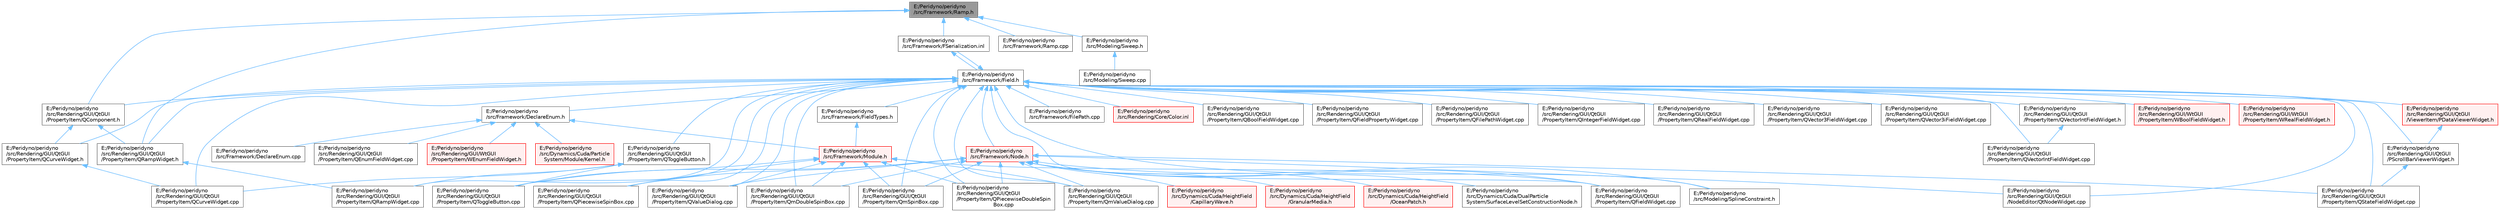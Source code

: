 digraph "E:/Peridyno/peridyno/src/Framework/Ramp.h"
{
 // LATEX_PDF_SIZE
  bgcolor="transparent";
  edge [fontname=Helvetica,fontsize=10,labelfontname=Helvetica,labelfontsize=10];
  node [fontname=Helvetica,fontsize=10,shape=box,height=0.2,width=0.4];
  Node1 [id="Node000001",label="E:/Peridyno/peridyno\l/src/Framework/Ramp.h",height=0.2,width=0.4,color="gray40", fillcolor="grey60", style="filled", fontcolor="black",tooltip=" "];
  Node1 -> Node2 [id="edge1_Node000001_Node000002",dir="back",color="steelblue1",style="solid",tooltip=" "];
  Node2 [id="Node000002",label="E:/Peridyno/peridyno\l/src/Framework/FSerialization.inl",height=0.2,width=0.4,color="grey40", fillcolor="white", style="filled",URL="$_f_serialization_8inl.html",tooltip=" "];
  Node2 -> Node3 [id="edge2_Node000002_Node000003",dir="back",color="steelblue1",style="solid",tooltip=" "];
  Node3 [id="Node000003",label="E:/Peridyno/peridyno\l/src/Framework/Field.h",height=0.2,width=0.4,color="grey40", fillcolor="white", style="filled",URL="$_field_8h.html",tooltip=" "];
  Node3 -> Node4 [id="edge3_Node000003_Node000004",dir="back",color="steelblue1",style="solid",tooltip=" "];
  Node4 [id="Node000004",label="E:/Peridyno/peridyno\l/src/Framework/DeclareEnum.h",height=0.2,width=0.4,color="grey40", fillcolor="white", style="filled",URL="$_declare_enum_8h.html",tooltip=" "];
  Node4 -> Node5 [id="edge4_Node000004_Node000005",dir="back",color="steelblue1",style="solid",tooltip=" "];
  Node5 [id="Node000005",label="E:/Peridyno/peridyno\l/src/Dynamics/Cuda/Particle\lSystem/Module/Kernel.h",height=0.2,width=0.4,color="red", fillcolor="#FFF0F0", style="filled",URL="$_kernel_8h.html",tooltip=" "];
  Node4 -> Node34 [id="edge5_Node000004_Node000034",dir="back",color="steelblue1",style="solid",tooltip=" "];
  Node34 [id="Node000034",label="E:/Peridyno/peridyno\l/src/Framework/DeclareEnum.cpp",height=0.2,width=0.4,color="grey40", fillcolor="white", style="filled",URL="$_declare_enum_8cpp.html",tooltip=" "];
  Node4 -> Node35 [id="edge6_Node000004_Node000035",dir="back",color="steelblue1",style="solid",tooltip=" "];
  Node35 [id="Node000035",label="E:/Peridyno/peridyno\l/src/Framework/Module.h",height=0.2,width=0.4,color="red", fillcolor="#FFF0F0", style="filled",URL="$_module_8h.html",tooltip=" "];
  Node35 -> Node199 [id="edge7_Node000035_Node000199",dir="back",color="steelblue1",style="solid",tooltip=" "];
  Node199 [id="Node000199",label="E:/Peridyno/peridyno\l/src/Rendering/GUI/QtGUI\l/PropertyItem/QFieldWidget.cpp",height=0.2,width=0.4,color="grey40", fillcolor="white", style="filled",URL="$_q_field_widget_8cpp.html",tooltip=" "];
  Node35 -> Node200 [id="edge8_Node000035_Node000200",dir="back",color="steelblue1",style="solid",tooltip=" "];
  Node200 [id="Node000200",label="E:/Peridyno/peridyno\l/src/Rendering/GUI/QtGUI\l/PropertyItem/QPiecewiseDoubleSpin\lBox.cpp",height=0.2,width=0.4,color="grey40", fillcolor="white", style="filled",URL="$_q_piecewise_double_spin_box_8cpp.html",tooltip=" "];
  Node35 -> Node201 [id="edge9_Node000035_Node000201",dir="back",color="steelblue1",style="solid",tooltip=" "];
  Node201 [id="Node000201",label="E:/Peridyno/peridyno\l/src/Rendering/GUI/QtGUI\l/PropertyItem/QPiecewiseSpinBox.cpp",height=0.2,width=0.4,color="grey40", fillcolor="white", style="filled",URL="$_q_piecewise_spin_box_8cpp.html",tooltip=" "];
  Node35 -> Node202 [id="edge10_Node000035_Node000202",dir="back",color="steelblue1",style="solid",tooltip=" "];
  Node202 [id="Node000202",label="E:/Peridyno/peridyno\l/src/Rendering/GUI/QtGUI\l/PropertyItem/QToggleButton.cpp",height=0.2,width=0.4,color="grey40", fillcolor="white", style="filled",URL="$_q_toggle_button_8cpp.html",tooltip=" "];
  Node35 -> Node203 [id="edge11_Node000035_Node000203",dir="back",color="steelblue1",style="solid",tooltip=" "];
  Node203 [id="Node000203",label="E:/Peridyno/peridyno\l/src/Rendering/GUI/QtGUI\l/PropertyItem/QValueDialog.cpp",height=0.2,width=0.4,color="grey40", fillcolor="white", style="filled",URL="$_q_value_dialog_8cpp.html",tooltip=" "];
  Node35 -> Node204 [id="edge12_Node000035_Node000204",dir="back",color="steelblue1",style="solid",tooltip=" "];
  Node204 [id="Node000204",label="E:/Peridyno/peridyno\l/src/Rendering/GUI/QtGUI\l/PropertyItem/QmDoubleSpinBox.cpp",height=0.2,width=0.4,color="grey40", fillcolor="white", style="filled",URL="$_qm_double_spin_box_8cpp.html",tooltip=" "];
  Node35 -> Node205 [id="edge13_Node000035_Node000205",dir="back",color="steelblue1",style="solid",tooltip=" "];
  Node205 [id="Node000205",label="E:/Peridyno/peridyno\l/src/Rendering/GUI/QtGUI\l/PropertyItem/QmSpinBox.cpp",height=0.2,width=0.4,color="grey40", fillcolor="white", style="filled",URL="$_qm_spin_box_8cpp.html",tooltip=" "];
  Node35 -> Node206 [id="edge14_Node000035_Node000206",dir="back",color="steelblue1",style="solid",tooltip=" "];
  Node206 [id="Node000206",label="E:/Peridyno/peridyno\l/src/Rendering/GUI/QtGUI\l/PropertyItem/QmValueDialog.cpp",height=0.2,width=0.4,color="grey40", fillcolor="white", style="filled",URL="$_qm_value_dialog_8cpp.html",tooltip=" "];
  Node4 -> Node537 [id="edge15_Node000004_Node000537",dir="back",color="steelblue1",style="solid",tooltip=" "];
  Node537 [id="Node000537",label="E:/Peridyno/peridyno\l/src/Rendering/GUI/QtGUI\l/PropertyItem/QEnumFieldWidget.cpp",height=0.2,width=0.4,color="grey40", fillcolor="white", style="filled",URL="$_q_enum_field_widget_8cpp.html",tooltip=" "];
  Node4 -> Node538 [id="edge16_Node000004_Node000538",dir="back",color="steelblue1",style="solid",tooltip=" "];
  Node538 [id="Node000538",label="E:/Peridyno/peridyno\l/src/Rendering/GUI/WtGUI\l/PropertyItem/WEnumFieldWidget.h",height=0.2,width=0.4,color="red", fillcolor="#FFF0F0", style="filled",URL="$_w_enum_field_widget_8h.html",tooltip=" "];
  Node3 -> Node2 [id="edge17_Node000003_Node000002",dir="back",color="steelblue1",style="solid",tooltip=" "];
  Node3 -> Node556 [id="edge18_Node000003_Node000556",dir="back",color="steelblue1",style="solid",tooltip=" "];
  Node556 [id="Node000556",label="E:/Peridyno/peridyno\l/src/Framework/FieldTypes.h",height=0.2,width=0.4,color="grey40", fillcolor="white", style="filled",URL="$_field_types_8h.html",tooltip=" "];
  Node556 -> Node35 [id="edge19_Node000556_Node000035",dir="back",color="steelblue1",style="solid",tooltip=" "];
  Node3 -> Node557 [id="edge20_Node000003_Node000557",dir="back",color="steelblue1",style="solid",tooltip=" "];
  Node557 [id="Node000557",label="E:/Peridyno/peridyno\l/src/Framework/FilePath.cpp",height=0.2,width=0.4,color="grey40", fillcolor="white", style="filled",URL="$_file_path_8cpp.html",tooltip=" "];
  Node3 -> Node248 [id="edge21_Node000003_Node000248",dir="back",color="steelblue1",style="solid",tooltip=" "];
  Node248 [id="Node000248",label="E:/Peridyno/peridyno\l/src/Framework/Node.h",height=0.2,width=0.4,color="red", fillcolor="#FFF0F0", style="filled",URL="$_node_8h.html",tooltip=" "];
  Node248 -> Node249 [id="edge22_Node000248_Node000249",dir="back",color="steelblue1",style="solid",tooltip=" "];
  Node249 [id="Node000249",label="E:/Peridyno/peridyno\l/src/Dynamics/Cuda/DualParticle\lSystem/SurfaceLevelSetConstructionNode.h",height=0.2,width=0.4,color="grey40", fillcolor="white", style="filled",URL="$_surface_level_set_construction_node_8h.html",tooltip=" "];
  Node248 -> Node250 [id="edge23_Node000248_Node000250",dir="back",color="steelblue1",style="solid",tooltip=" "];
  Node250 [id="Node000250",label="E:/Peridyno/peridyno\l/src/Dynamics/Cuda/HeightField\l/CapillaryWave.h",height=0.2,width=0.4,color="red", fillcolor="#FFF0F0", style="filled",URL="$_capillary_wave_8h.html",tooltip=" "];
  Node248 -> Node254 [id="edge24_Node000248_Node000254",dir="back",color="steelblue1",style="solid",tooltip=" "];
  Node254 [id="Node000254",label="E:/Peridyno/peridyno\l/src/Dynamics/Cuda/HeightField\l/GranularMedia.h",height=0.2,width=0.4,color="red", fillcolor="#FFF0F0", style="filled",URL="$_granular_media_8h.html",tooltip=" "];
  Node248 -> Node256 [id="edge25_Node000248_Node000256",dir="back",color="steelblue1",style="solid",tooltip=" "];
  Node256 [id="Node000256",label="E:/Peridyno/peridyno\l/src/Dynamics/Cuda/HeightField\l/OceanPatch.h",height=0.2,width=0.4,color="red", fillcolor="#FFF0F0", style="filled",URL="$_ocean_patch_8h.html",tooltip=" "];
  Node248 -> Node387 [id="edge26_Node000248_Node000387",dir="back",color="steelblue1",style="solid",tooltip=" "];
  Node387 [id="Node000387",label="E:/Peridyno/peridyno\l/src/Modeling/SplineConstraint.h",height=0.2,width=0.4,color="grey40", fillcolor="white", style="filled",URL="$_spline_constraint_8h.html",tooltip=" "];
  Node248 -> Node408 [id="edge27_Node000248_Node000408",dir="back",color="steelblue1",style="solid",tooltip=" "];
  Node408 [id="Node000408",label="E:/Peridyno/peridyno\l/src/Rendering/GUI/QtGUI\l/NodeEditor/QtNodeWidget.cpp",height=0.2,width=0.4,color="grey40", fillcolor="white", style="filled",URL="$_qt_node_widget_8cpp.html",tooltip=" "];
  Node248 -> Node199 [id="edge28_Node000248_Node000199",dir="back",color="steelblue1",style="solid",tooltip=" "];
  Node248 -> Node200 [id="edge29_Node000248_Node000200",dir="back",color="steelblue1",style="solid",tooltip=" "];
  Node248 -> Node201 [id="edge30_Node000248_Node000201",dir="back",color="steelblue1",style="solid",tooltip=" "];
  Node248 -> Node410 [id="edge31_Node000248_Node000410",dir="back",color="steelblue1",style="solid",tooltip=" "];
  Node410 [id="Node000410",label="E:/Peridyno/peridyno\l/src/Rendering/GUI/QtGUI\l/PropertyItem/QStateFieldWidget.cpp",height=0.2,width=0.4,color="grey40", fillcolor="white", style="filled",URL="$_q_state_field_widget_8cpp.html",tooltip=" "];
  Node248 -> Node202 [id="edge32_Node000248_Node000202",dir="back",color="steelblue1",style="solid",tooltip=" "];
  Node248 -> Node203 [id="edge33_Node000248_Node000203",dir="back",color="steelblue1",style="solid",tooltip=" "];
  Node248 -> Node204 [id="edge34_Node000248_Node000204",dir="back",color="steelblue1",style="solid",tooltip=" "];
  Node248 -> Node205 [id="edge35_Node000248_Node000205",dir="back",color="steelblue1",style="solid",tooltip=" "];
  Node248 -> Node206 [id="edge36_Node000248_Node000206",dir="back",color="steelblue1",style="solid",tooltip=" "];
  Node3 -> Node387 [id="edge37_Node000003_Node000387",dir="back",color="steelblue1",style="solid",tooltip=" "];
  Node3 -> Node558 [id="edge38_Node000003_Node000558",dir="back",color="steelblue1",style="solid",tooltip=" "];
  Node558 [id="Node000558",label="E:/Peridyno/peridyno\l/src/Rendering/Core/Color.inl",height=0.2,width=0.4,color="red", fillcolor="#FFF0F0", style="filled",URL="$_color_8inl.html",tooltip=" "];
  Node3 -> Node408 [id="edge39_Node000003_Node000408",dir="back",color="steelblue1",style="solid",tooltip=" "];
  Node3 -> Node471 [id="edge40_Node000003_Node000471",dir="back",color="steelblue1",style="solid",tooltip=" "];
  Node471 [id="Node000471",label="E:/Peridyno/peridyno\l/src/Rendering/GUI/QtGUI\l/PScrollBarViewerWidget.h",height=0.2,width=0.4,color="grey40", fillcolor="white", style="filled",URL="$_p_scroll_bar_viewer_widget_8h.html",tooltip=" "];
  Node471 -> Node410 [id="edge41_Node000471_Node000410",dir="back",color="steelblue1",style="solid",tooltip=" "];
  Node3 -> Node560 [id="edge42_Node000003_Node000560",dir="back",color="steelblue1",style="solid",tooltip=" "];
  Node560 [id="Node000560",label="E:/Peridyno/peridyno\l/src/Rendering/GUI/QtGUI\l/PropertyItem/QBoolFieldWidget.cpp",height=0.2,width=0.4,color="grey40", fillcolor="white", style="filled",URL="$_q_bool_field_widget_8cpp.html",tooltip=" "];
  Node3 -> Node561 [id="edge43_Node000003_Node000561",dir="back",color="steelblue1",style="solid",tooltip=" "];
  Node561 [id="Node000561",label="E:/Peridyno/peridyno\l/src/Rendering/GUI/QtGUI\l/PropertyItem/QComponent.h",height=0.2,width=0.4,color="grey40", fillcolor="white", style="filled",URL="$_q_component_8h.html",tooltip=" "];
  Node561 -> Node562 [id="edge44_Node000561_Node000562",dir="back",color="steelblue1",style="solid",tooltip=" "];
  Node562 [id="Node000562",label="E:/Peridyno/peridyno\l/src/Rendering/GUI/QtGUI\l/PropertyItem/QCurveWidget.h",height=0.2,width=0.4,color="grey40", fillcolor="white", style="filled",URL="$_q_curve_widget_8h.html",tooltip=" "];
  Node562 -> Node563 [id="edge45_Node000562_Node000563",dir="back",color="steelblue1",style="solid",tooltip=" "];
  Node563 [id="Node000563",label="E:/Peridyno/peridyno\l/src/Rendering/GUI/QtGUI\l/PropertyItem/QCurveWidget.cpp",height=0.2,width=0.4,color="grey40", fillcolor="white", style="filled",URL="$_q_curve_widget_8cpp.html",tooltip=" "];
  Node561 -> Node564 [id="edge46_Node000561_Node000564",dir="back",color="steelblue1",style="solid",tooltip=" "];
  Node564 [id="Node000564",label="E:/Peridyno/peridyno\l/src/Rendering/GUI/QtGUI\l/PropertyItem/QRampWidget.h",height=0.2,width=0.4,color="grey40", fillcolor="white", style="filled",URL="$_q_ramp_widget_8h.html",tooltip=" "];
  Node564 -> Node565 [id="edge47_Node000564_Node000565",dir="back",color="steelblue1",style="solid",tooltip=" "];
  Node565 [id="Node000565",label="E:/Peridyno/peridyno\l/src/Rendering/GUI/QtGUI\l/PropertyItem/QRampWidget.cpp",height=0.2,width=0.4,color="grey40", fillcolor="white", style="filled",URL="$_q_ramp_widget_8cpp.html",tooltip=" "];
  Node3 -> Node563 [id="edge48_Node000003_Node000563",dir="back",color="steelblue1",style="solid",tooltip=" "];
  Node3 -> Node562 [id="edge49_Node000003_Node000562",dir="back",color="steelblue1",style="solid",tooltip=" "];
  Node3 -> Node566 [id="edge50_Node000003_Node000566",dir="back",color="steelblue1",style="solid",tooltip=" "];
  Node566 [id="Node000566",label="E:/Peridyno/peridyno\l/src/Rendering/GUI/QtGUI\l/PropertyItem/QFieldPropertyWidget.cpp",height=0.2,width=0.4,color="grey40", fillcolor="white", style="filled",URL="$_q_field_property_widget_8cpp.html",tooltip=" "];
  Node3 -> Node199 [id="edge51_Node000003_Node000199",dir="back",color="steelblue1",style="solid",tooltip=" "];
  Node3 -> Node567 [id="edge52_Node000003_Node000567",dir="back",color="steelblue1",style="solid",tooltip=" "];
  Node567 [id="Node000567",label="E:/Peridyno/peridyno\l/src/Rendering/GUI/QtGUI\l/PropertyItem/QFilePathWidget.cpp",height=0.2,width=0.4,color="grey40", fillcolor="white", style="filled",URL="$_q_file_path_widget_8cpp.html",tooltip=" "];
  Node3 -> Node568 [id="edge53_Node000003_Node000568",dir="back",color="steelblue1",style="solid",tooltip=" "];
  Node568 [id="Node000568",label="E:/Peridyno/peridyno\l/src/Rendering/GUI/QtGUI\l/PropertyItem/QIntegerFieldWidget.cpp",height=0.2,width=0.4,color="grey40", fillcolor="white", style="filled",URL="$_q_integer_field_widget_8cpp.html",tooltip=" "];
  Node3 -> Node200 [id="edge54_Node000003_Node000200",dir="back",color="steelblue1",style="solid",tooltip=" "];
  Node3 -> Node201 [id="edge55_Node000003_Node000201",dir="back",color="steelblue1",style="solid",tooltip=" "];
  Node3 -> Node565 [id="edge56_Node000003_Node000565",dir="back",color="steelblue1",style="solid",tooltip=" "];
  Node3 -> Node564 [id="edge57_Node000003_Node000564",dir="back",color="steelblue1",style="solid",tooltip=" "];
  Node3 -> Node569 [id="edge58_Node000003_Node000569",dir="back",color="steelblue1",style="solid",tooltip=" "];
  Node569 [id="Node000569",label="E:/Peridyno/peridyno\l/src/Rendering/GUI/QtGUI\l/PropertyItem/QRealFieldWidget.cpp",height=0.2,width=0.4,color="grey40", fillcolor="white", style="filled",URL="$_q_real_field_widget_8cpp.html",tooltip=" "];
  Node3 -> Node410 [id="edge59_Node000003_Node000410",dir="back",color="steelblue1",style="solid",tooltip=" "];
  Node3 -> Node202 [id="edge60_Node000003_Node000202",dir="back",color="steelblue1",style="solid",tooltip=" "];
  Node3 -> Node570 [id="edge61_Node000003_Node000570",dir="back",color="steelblue1",style="solid",tooltip=" "];
  Node570 [id="Node000570",label="E:/Peridyno/peridyno\l/src/Rendering/GUI/QtGUI\l/PropertyItem/QToggleButton.h",height=0.2,width=0.4,color="grey40", fillcolor="white", style="filled",URL="$_q_toggle_button_8h.html",tooltip=" "];
  Node570 -> Node563 [id="edge62_Node000570_Node000563",dir="back",color="steelblue1",style="solid",tooltip=" "];
  Node570 -> Node565 [id="edge63_Node000570_Node000565",dir="back",color="steelblue1",style="solid",tooltip=" "];
  Node570 -> Node202 [id="edge64_Node000570_Node000202",dir="back",color="steelblue1",style="solid",tooltip=" "];
  Node3 -> Node203 [id="edge65_Node000003_Node000203",dir="back",color="steelblue1",style="solid",tooltip=" "];
  Node3 -> Node571 [id="edge66_Node000003_Node000571",dir="back",color="steelblue1",style="solid",tooltip=" "];
  Node571 [id="Node000571",label="E:/Peridyno/peridyno\l/src/Rendering/GUI/QtGUI\l/PropertyItem/QVector3FieldWidget.cpp",height=0.2,width=0.4,color="grey40", fillcolor="white", style="filled",URL="$_q_vector3_field_widget_8cpp.html",tooltip=" "];
  Node3 -> Node572 [id="edge67_Node000003_Node000572",dir="back",color="steelblue1",style="solid",tooltip=" "];
  Node572 [id="Node000572",label="E:/Peridyno/peridyno\l/src/Rendering/GUI/QtGUI\l/PropertyItem/QVector3iFieldWidget.cpp",height=0.2,width=0.4,color="grey40", fillcolor="white", style="filled",URL="$_q_vector3i_field_widget_8cpp.html",tooltip=" "];
  Node3 -> Node573 [id="edge68_Node000003_Node000573",dir="back",color="steelblue1",style="solid",tooltip=" "];
  Node573 [id="Node000573",label="E:/Peridyno/peridyno\l/src/Rendering/GUI/QtGUI\l/PropertyItem/QVectorIntFieldWidget.cpp",height=0.2,width=0.4,color="grey40", fillcolor="white", style="filled",URL="$_q_vector_int_field_widget_8cpp.html",tooltip=" "];
  Node3 -> Node574 [id="edge69_Node000003_Node000574",dir="back",color="steelblue1",style="solid",tooltip=" "];
  Node574 [id="Node000574",label="E:/Peridyno/peridyno\l/src/Rendering/GUI/QtGUI\l/PropertyItem/QVectorIntFieldWidget.h",height=0.2,width=0.4,color="grey40", fillcolor="white", style="filled",URL="$_q_vector_int_field_widget_8h.html",tooltip=" "];
  Node574 -> Node573 [id="edge70_Node000574_Node000573",dir="back",color="steelblue1",style="solid",tooltip=" "];
  Node3 -> Node204 [id="edge71_Node000003_Node000204",dir="back",color="steelblue1",style="solid",tooltip=" "];
  Node3 -> Node205 [id="edge72_Node000003_Node000205",dir="back",color="steelblue1",style="solid",tooltip=" "];
  Node3 -> Node206 [id="edge73_Node000003_Node000206",dir="back",color="steelblue1",style="solid",tooltip=" "];
  Node3 -> Node575 [id="edge74_Node000003_Node000575",dir="back",color="steelblue1",style="solid",tooltip=" "];
  Node575 [id="Node000575",label="E:/Peridyno/peridyno\l/src/Rendering/GUI/QtGUI\l/ViewerItem/PDataViewerWidget.h",height=0.2,width=0.4,color="red", fillcolor="#FFF0F0", style="filled",URL="$_p_data_viewer_widget_8h.html",tooltip=" "];
  Node575 -> Node471 [id="edge75_Node000575_Node000471",dir="back",color="steelblue1",style="solid",tooltip=" "];
  Node3 -> Node541 [id="edge76_Node000003_Node000541",dir="back",color="steelblue1",style="solid",tooltip=" "];
  Node541 [id="Node000541",label="E:/Peridyno/peridyno\l/src/Rendering/GUI/WtGUI\l/PropertyItem/WBoolFieldWidget.h",height=0.2,width=0.4,color="red", fillcolor="#FFF0F0", style="filled",URL="$_w_bool_field_widget_8h.html",tooltip=" "];
  Node3 -> Node549 [id="edge77_Node000003_Node000549",dir="back",color="steelblue1",style="solid",tooltip=" "];
  Node549 [id="Node000549",label="E:/Peridyno/peridyno\l/src/Rendering/GUI/WtGUI\l/PropertyItem/WRealFieldWidget.h",height=0.2,width=0.4,color="red", fillcolor="#FFF0F0", style="filled",URL="$_w_real_field_widget_8h.html",tooltip=" "];
  Node1 -> Node586 [id="edge78_Node000001_Node000586",dir="back",color="steelblue1",style="solid",tooltip=" "];
  Node586 [id="Node000586",label="E:/Peridyno/peridyno\l/src/Framework/Ramp.cpp",height=0.2,width=0.4,color="grey40", fillcolor="white", style="filled",URL="$_ramp_8cpp.html",tooltip=" "];
  Node1 -> Node380 [id="edge79_Node000001_Node000380",dir="back",color="steelblue1",style="solid",tooltip=" "];
  Node380 [id="Node000380",label="E:/Peridyno/peridyno\l/src/Modeling/Sweep.h",height=0.2,width=0.4,color="grey40", fillcolor="white", style="filled",URL="$_sweep_8h.html",tooltip=" "];
  Node380 -> Node369 [id="edge80_Node000380_Node000369",dir="back",color="steelblue1",style="solid",tooltip=" "];
  Node369 [id="Node000369",label="E:/Peridyno/peridyno\l/src/Modeling/Sweep.cpp",height=0.2,width=0.4,color="grey40", fillcolor="white", style="filled",URL="$_sweep_8cpp.html",tooltip=" "];
  Node1 -> Node561 [id="edge81_Node000001_Node000561",dir="back",color="steelblue1",style="solid",tooltip=" "];
  Node1 -> Node564 [id="edge82_Node000001_Node000564",dir="back",color="steelblue1",style="solid",tooltip=" "];
}
